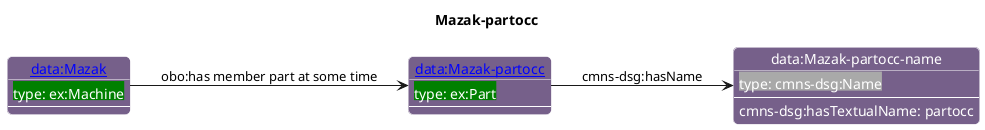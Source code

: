 @startuml
skinparam linetype polyline
left to right direction
title Mazak-partocc

skinparam roundCorner 10

skinparam object {
  BackgroundColor 76608A
  fontColor White
  BorderColor White 
  FontName Helvetica   
}

skinparam class{
   BackgroundColor White
   fontColor black
   FontStyle bold
   FontName Helvetica
}

object "[[./Mazak-partocc.html data:Mazak-partocc]]" as o1 #76608A {
 <back:#Green>type: ex:Part</back> 
---
 }
object "data:Mazak-partocc-name" as o2 #76608A {
 <back:#DarkGrey>type: cmns-dsg:Name</back> 
---
 }
object "[[./Mazak.html data:Mazak]]" as o3 #76608A {
 <back:#Green>type: ex:Machine</back> 
---
 }
o1 --> o2 : cmns-dsg:hasName
o2 : cmns-dsg:hasTextualName: partocc
o3 --> o1 : obo:has member part at some time
@enduml
